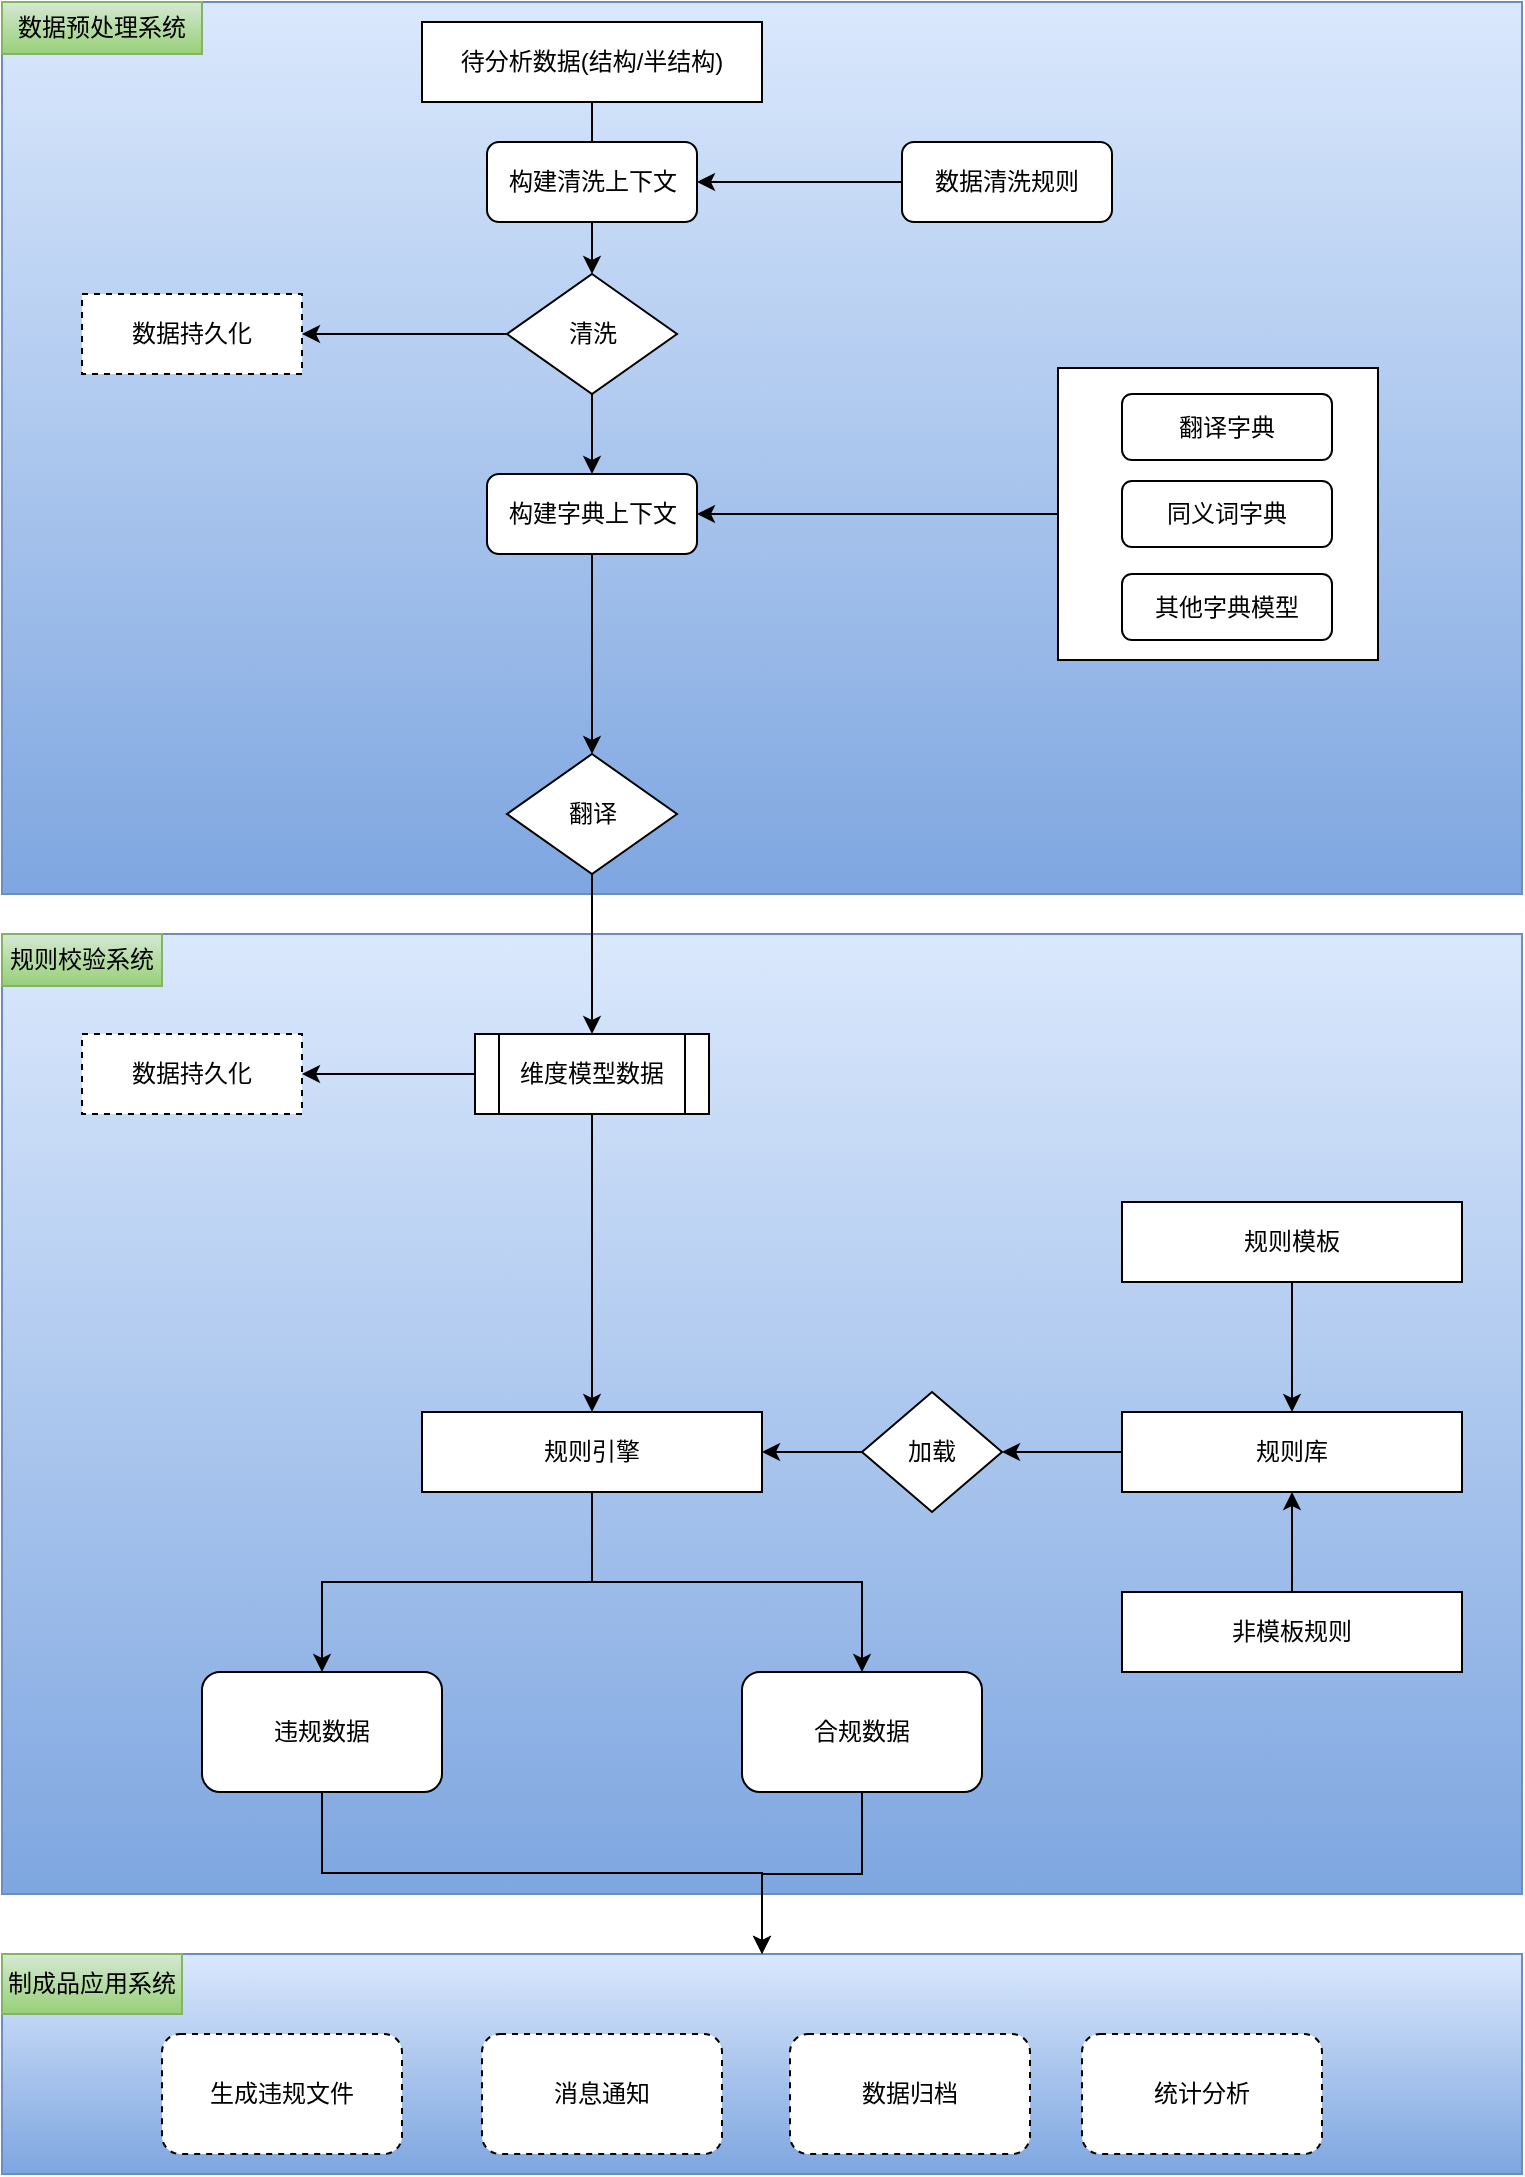 <mxfile version="21.1.1" type="github">
  <diagram name="第 1 页" id="8kiX-l5EkHe59Z4uoZw7">
    <mxGraphModel dx="1434" dy="788" grid="1" gridSize="10" guides="1" tooltips="1" connect="1" arrows="1" fold="1" page="1" pageScale="1" pageWidth="827" pageHeight="1169" math="0" shadow="0">
      <root>
        <mxCell id="0" />
        <mxCell id="1" parent="0" />
        <mxCell id="WWdbOnZsrV5YWVGLr75T-69" value="" style="rounded=0;whiteSpace=wrap;html=1;fillColor=#dae8fc;gradientColor=#7ea6e0;strokeColor=#6c8ebf;" vertex="1" parent="1">
          <mxGeometry x="20" y="980" width="760" height="110" as="geometry" />
        </mxCell>
        <mxCell id="WWdbOnZsrV5YWVGLr75T-68" value="" style="rounded=0;whiteSpace=wrap;html=1;fillColor=#dae8fc;gradientColor=#7ea6e0;strokeColor=#6c8ebf;" vertex="1" parent="1">
          <mxGeometry x="20" y="470" width="760" height="480" as="geometry" />
        </mxCell>
        <mxCell id="WWdbOnZsrV5YWVGLr75T-67" value="" style="rounded=0;whiteSpace=wrap;html=1;fillColor=#dae8fc;gradientColor=#7ea6e0;strokeColor=#6c8ebf;" vertex="1" parent="1">
          <mxGeometry x="20" y="4" width="760" height="446" as="geometry" />
        </mxCell>
        <mxCell id="WWdbOnZsrV5YWVGLr75T-61" style="edgeStyle=orthogonalEdgeStyle;rounded=0;orthogonalLoop=1;jettySize=auto;html=1;" edge="1" parent="1" source="WWdbOnZsrV5YWVGLr75T-59" target="WWdbOnZsrV5YWVGLr75T-28">
          <mxGeometry relative="1" as="geometry" />
        </mxCell>
        <mxCell id="WWdbOnZsrV5YWVGLr75T-59" value="" style="rounded=0;whiteSpace=wrap;html=1;" vertex="1" parent="1">
          <mxGeometry x="548" y="187" width="160" height="146" as="geometry" />
        </mxCell>
        <mxCell id="WWdbOnZsrV5YWVGLr75T-4" style="edgeStyle=orthogonalEdgeStyle;rounded=0;orthogonalLoop=1;jettySize=auto;html=1;entryX=0.5;entryY=0;entryDx=0;entryDy=0;" edge="1" parent="1" source="WWdbOnZsrV5YWVGLr75T-1" target="WWdbOnZsrV5YWVGLr75T-9">
          <mxGeometry relative="1" as="geometry">
            <mxPoint x="315" y="144" as="targetPoint" />
          </mxGeometry>
        </mxCell>
        <mxCell id="WWdbOnZsrV5YWVGLr75T-1" value="待分析数据(结构/半结构)" style="rounded=0;whiteSpace=wrap;html=1;" vertex="1" parent="1">
          <mxGeometry x="230" y="14" width="170" height="40" as="geometry" />
        </mxCell>
        <mxCell id="WWdbOnZsrV5YWVGLr75T-6" value="构建清洗上下文" style="rounded=1;whiteSpace=wrap;html=1;" vertex="1" parent="1">
          <mxGeometry x="262.5" y="74" width="105" height="40" as="geometry" />
        </mxCell>
        <mxCell id="WWdbOnZsrV5YWVGLr75T-8" style="edgeStyle=orthogonalEdgeStyle;rounded=0;orthogonalLoop=1;jettySize=auto;html=1;" edge="1" parent="1" source="WWdbOnZsrV5YWVGLr75T-7" target="WWdbOnZsrV5YWVGLr75T-6">
          <mxGeometry relative="1" as="geometry" />
        </mxCell>
        <mxCell id="WWdbOnZsrV5YWVGLr75T-7" value="数据清洗规则" style="rounded=1;whiteSpace=wrap;html=1;" vertex="1" parent="1">
          <mxGeometry x="470" y="74" width="105" height="40" as="geometry" />
        </mxCell>
        <mxCell id="WWdbOnZsrV5YWVGLr75T-11" style="edgeStyle=orthogonalEdgeStyle;rounded=0;orthogonalLoop=1;jettySize=auto;html=1;entryX=1;entryY=0.5;entryDx=0;entryDy=0;" edge="1" parent="1" source="WWdbOnZsrV5YWVGLr75T-9" target="WWdbOnZsrV5YWVGLr75T-10">
          <mxGeometry relative="1" as="geometry" />
        </mxCell>
        <mxCell id="WWdbOnZsrV5YWVGLr75T-30" style="edgeStyle=orthogonalEdgeStyle;rounded=0;orthogonalLoop=1;jettySize=auto;html=1;entryX=0.5;entryY=0;entryDx=0;entryDy=0;" edge="1" parent="1" source="WWdbOnZsrV5YWVGLr75T-9" target="WWdbOnZsrV5YWVGLr75T-28">
          <mxGeometry relative="1" as="geometry" />
        </mxCell>
        <mxCell id="WWdbOnZsrV5YWVGLr75T-9" value="清洗" style="rhombus;whiteSpace=wrap;html=1;" vertex="1" parent="1">
          <mxGeometry x="272.5" y="140" width="85" height="60" as="geometry" />
        </mxCell>
        <mxCell id="WWdbOnZsrV5YWVGLr75T-10" value="数据持久化" style="rounded=0;whiteSpace=wrap;html=1;dashed=1;" vertex="1" parent="1">
          <mxGeometry x="60" y="150" width="110" height="40" as="geometry" />
        </mxCell>
        <mxCell id="WWdbOnZsrV5YWVGLr75T-45" style="edgeStyle=orthogonalEdgeStyle;rounded=0;orthogonalLoop=1;jettySize=auto;html=1;" edge="1" parent="1" source="WWdbOnZsrV5YWVGLr75T-13" target="WWdbOnZsrV5YWVGLr75T-39">
          <mxGeometry relative="1" as="geometry" />
        </mxCell>
        <mxCell id="WWdbOnZsrV5YWVGLr75T-47" style="edgeStyle=orthogonalEdgeStyle;rounded=0;orthogonalLoop=1;jettySize=auto;html=1;" edge="1" parent="1" source="WWdbOnZsrV5YWVGLr75T-13" target="WWdbOnZsrV5YWVGLr75T-40">
          <mxGeometry relative="1" as="geometry" />
        </mxCell>
        <mxCell id="WWdbOnZsrV5YWVGLr75T-13" value="规则引擎" style="rounded=0;whiteSpace=wrap;html=1;" vertex="1" parent="1">
          <mxGeometry x="230" y="709" width="170" height="40" as="geometry" />
        </mxCell>
        <mxCell id="WWdbOnZsrV5YWVGLr75T-19" style="edgeStyle=orthogonalEdgeStyle;rounded=0;orthogonalLoop=1;jettySize=auto;html=1;" edge="1" parent="1" source="WWdbOnZsrV5YWVGLr75T-16" target="WWdbOnZsrV5YWVGLr75T-17">
          <mxGeometry relative="1" as="geometry" />
        </mxCell>
        <mxCell id="WWdbOnZsrV5YWVGLr75T-16" value="规则模板" style="rounded=0;whiteSpace=wrap;html=1;" vertex="1" parent="1">
          <mxGeometry x="580" y="604" width="170" height="40" as="geometry" />
        </mxCell>
        <mxCell id="WWdbOnZsrV5YWVGLr75T-24" style="edgeStyle=orthogonalEdgeStyle;rounded=0;orthogonalLoop=1;jettySize=auto;html=1;" edge="1" parent="1" source="WWdbOnZsrV5YWVGLr75T-17" target="WWdbOnZsrV5YWVGLr75T-23">
          <mxGeometry relative="1" as="geometry" />
        </mxCell>
        <mxCell id="WWdbOnZsrV5YWVGLr75T-17" value="规则库" style="rounded=0;whiteSpace=wrap;html=1;" vertex="1" parent="1">
          <mxGeometry x="580" y="709" width="170" height="40" as="geometry" />
        </mxCell>
        <mxCell id="WWdbOnZsrV5YWVGLr75T-22" style="edgeStyle=orthogonalEdgeStyle;rounded=0;orthogonalLoop=1;jettySize=auto;html=1;entryX=0.5;entryY=1;entryDx=0;entryDy=0;" edge="1" parent="1" source="WWdbOnZsrV5YWVGLr75T-21" target="WWdbOnZsrV5YWVGLr75T-17">
          <mxGeometry relative="1" as="geometry" />
        </mxCell>
        <mxCell id="WWdbOnZsrV5YWVGLr75T-21" value="非模板规则" style="rounded=0;whiteSpace=wrap;html=1;" vertex="1" parent="1">
          <mxGeometry x="580" y="799" width="170" height="40" as="geometry" />
        </mxCell>
        <mxCell id="WWdbOnZsrV5YWVGLr75T-25" style="edgeStyle=orthogonalEdgeStyle;rounded=0;orthogonalLoop=1;jettySize=auto;html=1;" edge="1" parent="1" source="WWdbOnZsrV5YWVGLr75T-23" target="WWdbOnZsrV5YWVGLr75T-13">
          <mxGeometry relative="1" as="geometry" />
        </mxCell>
        <mxCell id="WWdbOnZsrV5YWVGLr75T-23" value="加载" style="rhombus;whiteSpace=wrap;html=1;" vertex="1" parent="1">
          <mxGeometry x="450" y="699" width="70" height="60" as="geometry" />
        </mxCell>
        <mxCell id="WWdbOnZsrV5YWVGLr75T-32" style="edgeStyle=orthogonalEdgeStyle;rounded=0;orthogonalLoop=1;jettySize=auto;html=1;entryX=0.5;entryY=0;entryDx=0;entryDy=0;" edge="1" parent="1" source="WWdbOnZsrV5YWVGLr75T-28" target="WWdbOnZsrV5YWVGLr75T-31">
          <mxGeometry relative="1" as="geometry">
            <mxPoint x="315" y="350" as="targetPoint" />
          </mxGeometry>
        </mxCell>
        <mxCell id="WWdbOnZsrV5YWVGLr75T-28" value="构建字典上下文" style="rounded=1;whiteSpace=wrap;html=1;" vertex="1" parent="1">
          <mxGeometry x="262.5" y="240" width="105" height="40" as="geometry" />
        </mxCell>
        <mxCell id="WWdbOnZsrV5YWVGLr75T-64" style="edgeStyle=orthogonalEdgeStyle;rounded=0;orthogonalLoop=1;jettySize=auto;html=1;entryX=0.5;entryY=0;entryDx=0;entryDy=0;" edge="1" parent="1" source="WWdbOnZsrV5YWVGLr75T-31" target="WWdbOnZsrV5YWVGLr75T-63">
          <mxGeometry relative="1" as="geometry" />
        </mxCell>
        <mxCell id="WWdbOnZsrV5YWVGLr75T-31" value="翻译" style="rhombus;whiteSpace=wrap;html=1;" vertex="1" parent="1">
          <mxGeometry x="272.5" y="380" width="85" height="60" as="geometry" />
        </mxCell>
        <mxCell id="WWdbOnZsrV5YWVGLr75T-33" value="数据持久化" style="rounded=0;whiteSpace=wrap;html=1;dashed=1;" vertex="1" parent="1">
          <mxGeometry x="60" y="520" width="110" height="40" as="geometry" />
        </mxCell>
        <mxCell id="WWdbOnZsrV5YWVGLr75T-73" style="edgeStyle=orthogonalEdgeStyle;rounded=0;orthogonalLoop=1;jettySize=auto;html=1;" edge="1" parent="1" source="WWdbOnZsrV5YWVGLr75T-39" target="WWdbOnZsrV5YWVGLr75T-69">
          <mxGeometry relative="1" as="geometry" />
        </mxCell>
        <mxCell id="WWdbOnZsrV5YWVGLr75T-39" value="违规数据" style="rounded=1;whiteSpace=wrap;html=1;" vertex="1" parent="1">
          <mxGeometry x="120" y="839" width="120" height="60" as="geometry" />
        </mxCell>
        <mxCell id="WWdbOnZsrV5YWVGLr75T-74" style="edgeStyle=orthogonalEdgeStyle;rounded=0;orthogonalLoop=1;jettySize=auto;html=1;" edge="1" parent="1" source="WWdbOnZsrV5YWVGLr75T-40" target="WWdbOnZsrV5YWVGLr75T-69">
          <mxGeometry relative="1" as="geometry">
            <Array as="points">
              <mxPoint x="450" y="940" />
              <mxPoint x="400" y="940" />
            </Array>
          </mxGeometry>
        </mxCell>
        <mxCell id="WWdbOnZsrV5YWVGLr75T-40" value="合规数据" style="rounded=1;whiteSpace=wrap;html=1;" vertex="1" parent="1">
          <mxGeometry x="390" y="839" width="120" height="60" as="geometry" />
        </mxCell>
        <mxCell id="WWdbOnZsrV5YWVGLr75T-41" value="生成违规文件" style="rounded=1;whiteSpace=wrap;html=1;dashed=1;" vertex="1" parent="1">
          <mxGeometry x="100" y="1020" width="120" height="60" as="geometry" />
        </mxCell>
        <mxCell id="WWdbOnZsrV5YWVGLr75T-42" value="消息通知" style="rounded=1;whiteSpace=wrap;html=1;dashed=1;" vertex="1" parent="1">
          <mxGeometry x="260" y="1020" width="120" height="60" as="geometry" />
        </mxCell>
        <mxCell id="WWdbOnZsrV5YWVGLr75T-43" value="数据归档" style="rounded=1;whiteSpace=wrap;html=1;dashed=1;" vertex="1" parent="1">
          <mxGeometry x="414" y="1020" width="120" height="60" as="geometry" />
        </mxCell>
        <mxCell id="WWdbOnZsrV5YWVGLr75T-51" value="统计分析" style="rounded=1;whiteSpace=wrap;html=1;dashed=1;" vertex="1" parent="1">
          <mxGeometry x="560" y="1020" width="120" height="60" as="geometry" />
        </mxCell>
        <mxCell id="WWdbOnZsrV5YWVGLr75T-56" value="翻译字典" style="rounded=1;whiteSpace=wrap;html=1;" vertex="1" parent="1">
          <mxGeometry x="580" y="200" width="105" height="33" as="geometry" />
        </mxCell>
        <mxCell id="WWdbOnZsrV5YWVGLr75T-57" value="同义词字典" style="rounded=1;whiteSpace=wrap;html=1;" vertex="1" parent="1">
          <mxGeometry x="580" y="243.5" width="105" height="33" as="geometry" />
        </mxCell>
        <mxCell id="WWdbOnZsrV5YWVGLr75T-65" style="edgeStyle=orthogonalEdgeStyle;rounded=0;orthogonalLoop=1;jettySize=auto;html=1;" edge="1" parent="1" source="WWdbOnZsrV5YWVGLr75T-63" target="WWdbOnZsrV5YWVGLr75T-13">
          <mxGeometry relative="1" as="geometry" />
        </mxCell>
        <mxCell id="WWdbOnZsrV5YWVGLr75T-66" style="edgeStyle=orthogonalEdgeStyle;rounded=0;orthogonalLoop=1;jettySize=auto;html=1;entryX=1;entryY=0.5;entryDx=0;entryDy=0;" edge="1" parent="1" source="WWdbOnZsrV5YWVGLr75T-63" target="WWdbOnZsrV5YWVGLr75T-33">
          <mxGeometry relative="1" as="geometry" />
        </mxCell>
        <mxCell id="WWdbOnZsrV5YWVGLr75T-63" value="维度模型数据" style="shape=process;whiteSpace=wrap;html=1;backgroundOutline=1;" vertex="1" parent="1">
          <mxGeometry x="256.5" y="520" width="117" height="40" as="geometry" />
        </mxCell>
        <mxCell id="WWdbOnZsrV5YWVGLr75T-70" value="数据预处理系统" style="text;html=1;strokeColor=#82b366;fillColor=#d5e8d4;align=center;verticalAlign=middle;whiteSpace=wrap;rounded=0;gradientColor=#97d077;" vertex="1" parent="1">
          <mxGeometry x="20" y="4" width="100" height="26" as="geometry" />
        </mxCell>
        <mxCell id="WWdbOnZsrV5YWVGLr75T-71" value="规则校验系统" style="text;html=1;strokeColor=#82b366;fillColor=#d5e8d4;align=center;verticalAlign=middle;whiteSpace=wrap;rounded=0;gradientColor=#97d077;" vertex="1" parent="1">
          <mxGeometry x="20" y="470" width="80" height="26" as="geometry" />
        </mxCell>
        <mxCell id="WWdbOnZsrV5YWVGLr75T-72" value="制成品应用系统" style="text;html=1;strokeColor=#82b366;fillColor=#d5e8d4;align=center;verticalAlign=middle;whiteSpace=wrap;rounded=0;gradientColor=#97d077;" vertex="1" parent="1">
          <mxGeometry x="20" y="980" width="90" height="30" as="geometry" />
        </mxCell>
        <mxCell id="WWdbOnZsrV5YWVGLr75T-77" value="其他字典模型" style="rounded=1;whiteSpace=wrap;html=1;" vertex="1" parent="1">
          <mxGeometry x="580" y="290" width="105" height="33" as="geometry" />
        </mxCell>
      </root>
    </mxGraphModel>
  </diagram>
</mxfile>
